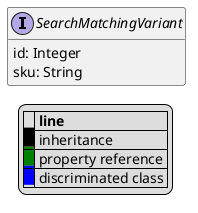 @startuml

hide empty fields
hide empty methods
legend
|= |= line |
|<back:black>   </back>| inheritance |
|<back:green>   </back>| property reference |
|<back:blue>   </back>| discriminated class |
endlegend
interface SearchMatchingVariant [[SearchMatchingVariant.svg]]  {
    id: Integer
    sku: String
}






@enduml
